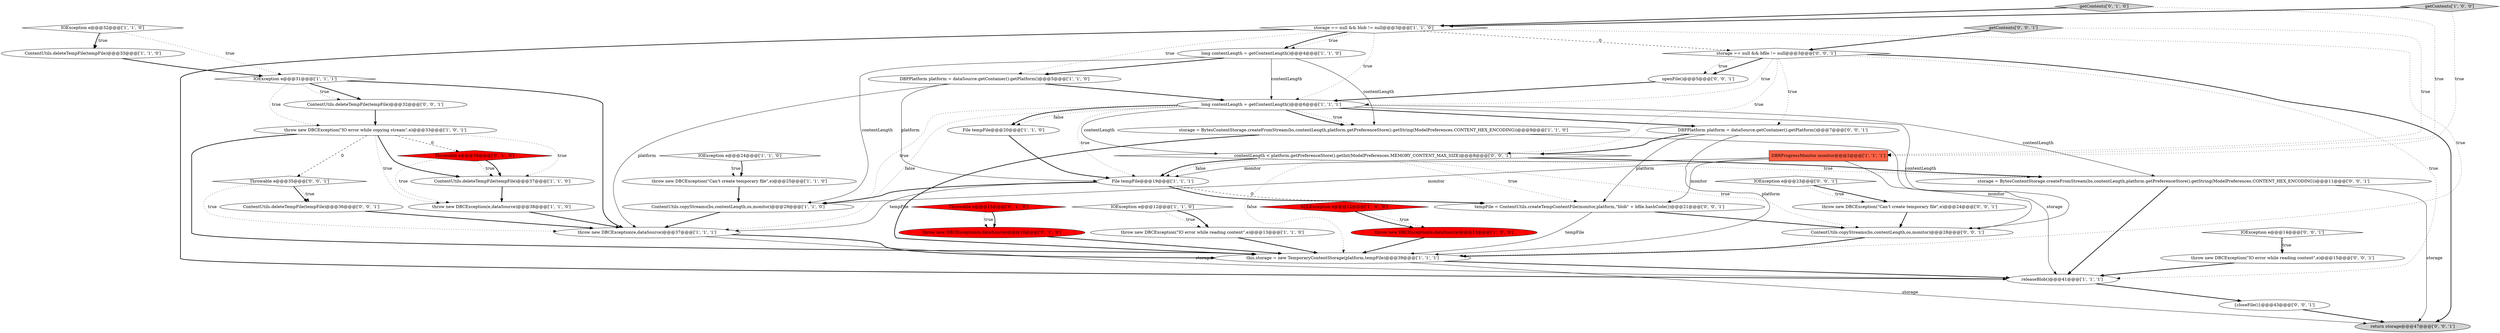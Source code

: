 digraph {
22 [style = filled, label = "this.storage = new TemporaryContentStorage(platform,tempFile)@@@39@@@['1', '1', '1']", fillcolor = white, shape = ellipse image = "AAA0AAABBB1BBB"];
6 [style = filled, label = "File tempFile@@@20@@@['1', '1', '0']", fillcolor = white, shape = ellipse image = "AAA0AAABBB1BBB"];
36 [style = filled, label = "ContentUtils.deleteTempFile(tempFile)@@@32@@@['0', '0', '1']", fillcolor = white, shape = ellipse image = "AAA0AAABBB3BBB"];
19 [style = filled, label = "throw new DBCException(\"IO error while reading content\",e)@@@13@@@['1', '1', '0']", fillcolor = white, shape = ellipse image = "AAA0AAABBB1BBB"];
26 [style = filled, label = "getContents['0', '1', '0']", fillcolor = lightgray, shape = diamond image = "AAA0AAABBB2BBB"];
37 [style = filled, label = "tempFile = ContentUtils.createTempContentFile(monitor,platform,\"blob\" + bfile.hashCode())@@@21@@@['0', '0', '1']", fillcolor = white, shape = ellipse image = "AAA0AAABBB3BBB"];
5 [style = filled, label = "storage == null && blob != null@@@3@@@['1', '1', '0']", fillcolor = white, shape = diamond image = "AAA0AAABBB1BBB"];
32 [style = filled, label = "throw new DBCException(\"IO error while reading content\",e)@@@15@@@['0', '0', '1']", fillcolor = white, shape = ellipse image = "AAA0AAABBB3BBB"];
33 [style = filled, label = "storage == null && bfile != null@@@3@@@['0', '0', '1']", fillcolor = white, shape = diamond image = "AAA0AAABBB3BBB"];
39 [style = filled, label = "openFile()@@@5@@@['0', '0', '1']", fillcolor = white, shape = ellipse image = "AAA0AAABBB3BBB"];
7 [style = filled, label = "ContentUtils.copyStreams(bs,contentLength,os,monitor)@@@29@@@['1', '1', '0']", fillcolor = white, shape = ellipse image = "AAA0AAABBB1BBB"];
11 [style = filled, label = "DBRProgressMonitor monitor@@@2@@@['1', '1', '1']", fillcolor = tomato, shape = box image = "AAA0AAABBB1BBB"];
14 [style = filled, label = "getContents['1', '0', '0']", fillcolor = lightgray, shape = diamond image = "AAA0AAABBB1BBB"];
30 [style = filled, label = "throw new DBCException(\"Can't create temporary file\",e)@@@24@@@['0', '0', '1']", fillcolor = white, shape = ellipse image = "AAA0AAABBB3BBB"];
40 [style = filled, label = "contentLength < platform.getPreferenceStore().getInt(ModelPreferences.MEMORY_CONTENT_MAX_SIZE)@@@8@@@['0', '0', '1']", fillcolor = white, shape = diamond image = "AAA0AAABBB3BBB"];
41 [style = filled, label = "return storage@@@47@@@['0', '0', '1']", fillcolor = lightgray, shape = ellipse image = "AAA0AAABBB3BBB"];
17 [style = filled, label = "DBPPlatform platform = dataSource.getContainer().getPlatform()@@@5@@@['1', '1', '0']", fillcolor = white, shape = ellipse image = "AAA0AAABBB1BBB"];
24 [style = filled, label = "long contentLength = getContentLength()@@@4@@@['1', '1', '0']", fillcolor = white, shape = ellipse image = "AAA0AAABBB1BBB"];
3 [style = filled, label = "ContentUtils.deleteTempFile(tempFile)@@@33@@@['1', '1', '0']", fillcolor = white, shape = ellipse image = "AAA0AAABBB1BBB"];
42 [style = filled, label = "ContentUtils.deleteTempFile(tempFile)@@@36@@@['0', '0', '1']", fillcolor = white, shape = ellipse image = "AAA0AAABBB3BBB"];
21 [style = filled, label = "ContentUtils.deleteTempFile(tempFile)@@@37@@@['1', '1', '0']", fillcolor = white, shape = ellipse image = "AAA0AAABBB1BBB"];
13 [style = filled, label = "storage = BytesContentStorage.createFromStream(bs,contentLength,platform.getPreferenceStore().getString(ModelPreferences.CONTENT_HEX_ENCODING))@@@9@@@['1', '1', '0']", fillcolor = white, shape = ellipse image = "AAA0AAABBB1BBB"];
16 [style = filled, label = "IOException e@@@24@@@['1', '1', '0']", fillcolor = white, shape = diamond image = "AAA0AAABBB1BBB"];
25 [style = filled, label = "throw new DBCException(e,dataSource)@@@16@@@['0', '1', '0']", fillcolor = red, shape = ellipse image = "AAA1AAABBB2BBB"];
38 [style = filled, label = "Throwable e@@@35@@@['0', '0', '1']", fillcolor = white, shape = diamond image = "AAA0AAABBB3BBB"];
2 [style = filled, label = "IOException e@@@31@@@['1', '1', '1']", fillcolor = white, shape = diamond image = "AAA0AAABBB1BBB"];
28 [style = filled, label = "Throwable e@@@36@@@['0', '1', '0']", fillcolor = red, shape = diamond image = "AAA1AAABBB2BBB"];
0 [style = filled, label = "throw new DBCException(\"IO error while copying stream\",e)@@@33@@@['1', '0', '1']", fillcolor = white, shape = ellipse image = "AAA0AAABBB1BBB"];
9 [style = filled, label = "throw new DBCException(e,dataSource)@@@13@@@['1', '0', '0']", fillcolor = red, shape = ellipse image = "AAA1AAABBB1BBB"];
10 [style = filled, label = "IOException e@@@32@@@['1', '1', '0']", fillcolor = white, shape = diamond image = "AAA0AAABBB1BBB"];
12 [style = filled, label = "long contentLength = getContentLength()@@@6@@@['1', '1', '1']", fillcolor = white, shape = ellipse image = "AAA0AAABBB1BBB"];
29 [style = filled, label = "IOException e@@@23@@@['0', '0', '1']", fillcolor = white, shape = diamond image = "AAA0AAABBB3BBB"];
44 [style = filled, label = "storage = BytesContentStorage.createFromStream(bs,contentLength,platform.getPreferenceStore().getString(ModelPreferences.CONTENT_HEX_ENCODING))@@@11@@@['0', '0', '1']", fillcolor = white, shape = ellipse image = "AAA0AAABBB3BBB"];
18 [style = filled, label = "releaseBlob()@@@41@@@['1', '1', '1']", fillcolor = white, shape = ellipse image = "AAA0AAABBB1BBB"];
27 [style = filled, label = "Throwable e@@@15@@@['0', '1', '0']", fillcolor = red, shape = diamond image = "AAA1AAABBB2BBB"];
43 [style = filled, label = "DBPPlatform platform = dataSource.getContainer().getPlatform()@@@7@@@['0', '0', '1']", fillcolor = white, shape = ellipse image = "AAA0AAABBB3BBB"];
45 [style = filled, label = "ContentUtils.copyStreams(bs,contentLength,os,monitor)@@@28@@@['0', '0', '1']", fillcolor = white, shape = ellipse image = "AAA0AAABBB3BBB"];
35 [style = filled, label = "getContents['0', '0', '1']", fillcolor = lightgray, shape = diamond image = "AAA0AAABBB3BBB"];
8 [style = filled, label = "IOException e@@@12@@@['1', '1', '0']", fillcolor = white, shape = diamond image = "AAA0AAABBB1BBB"];
1 [style = filled, label = "File tempFile@@@19@@@['1', '1', '1']", fillcolor = white, shape = ellipse image = "AAA0AAABBB1BBB"];
31 [style = filled, label = "{closeFile()}@@@43@@@['0', '0', '1']", fillcolor = white, shape = ellipse image = "AAA0AAABBB3BBB"];
4 [style = filled, label = "throw new DBCException(e,dataSource)@@@38@@@['1', '1', '0']", fillcolor = white, shape = ellipse image = "AAA0AAABBB1BBB"];
23 [style = filled, label = "throw new DBCException(\"Can't create temporary file\",e)@@@25@@@['1', '1', '0']", fillcolor = white, shape = ellipse image = "AAA0AAABBB1BBB"];
34 [style = filled, label = "IOException e@@@14@@@['0', '0', '1']", fillcolor = white, shape = diamond image = "AAA0AAABBB3BBB"];
15 [style = filled, label = "SQLException e@@@12@@@['1', '0', '0']", fillcolor = red, shape = diamond image = "AAA1AAABBB1BBB"];
20 [style = filled, label = "throw new DBCException(e,dataSource)@@@37@@@['1', '1', '1']", fillcolor = white, shape = ellipse image = "AAA0AAABBB1BBB"];
25->22 [style = bold, label=""];
29->30 [style = bold, label=""];
28->21 [style = dotted, label="true"];
12->6 [style = dotted, label="false"];
43->22 [style = solid, label="platform"];
10->3 [style = dotted, label="true"];
5->12 [style = dotted, label="true"];
40->44 [style = dotted, label="true"];
40->37 [style = dotted, label="true"];
38->42 [style = bold, label=""];
0->38 [style = dashed, label="0"];
15->9 [style = dotted, label="true"];
22->41 [style = solid, label="storage"];
37->22 [style = solid, label="tempFile"];
43->40 [style = bold, label=""];
5->24 [style = dotted, label="true"];
28->21 [style = bold, label=""];
36->0 [style = bold, label=""];
0->21 [style = dotted, label="true"];
5->22 [style = dotted, label="true"];
45->22 [style = bold, label=""];
24->17 [style = bold, label=""];
2->36 [style = bold, label=""];
11->37 [style = solid, label="monitor"];
14->11 [style = dotted, label="true"];
34->32 [style = bold, label=""];
13->22 [style = bold, label=""];
44->18 [style = bold, label=""];
32->18 [style = bold, label=""];
27->25 [style = bold, label=""];
18->31 [style = bold, label=""];
2->20 [style = bold, label=""];
44->41 [style = solid, label="storage"];
2->0 [style = dotted, label="true"];
27->25 [style = dotted, label="true"];
43->37 [style = solid, label="platform"];
38->20 [style = dotted, label="true"];
33->40 [style = dotted, label="true"];
33->41 [style = bold, label=""];
0->21 [style = bold, label=""];
24->7 [style = solid, label="contentLength"];
0->28 [style = dashed, label="0"];
24->12 [style = solid, label="contentLength"];
22->18 [style = bold, label=""];
3->2 [style = bold, label=""];
11->1 [style = solid, label="monitor"];
15->9 [style = bold, label=""];
20->18 [style = solid, label="storage"];
5->33 [style = dashed, label="0"];
39->12 [style = bold, label=""];
33->18 [style = dotted, label="true"];
31->41 [style = bold, label=""];
12->44 [style = solid, label="contentLength"];
40->22 [style = dotted, label="false"];
37->45 [style = bold, label=""];
23->7 [style = bold, label=""];
12->7 [style = dotted, label="true"];
12->40 [style = solid, label="contentLength"];
19->22 [style = bold, label=""];
17->20 [style = solid, label="platform"];
8->19 [style = dotted, label="true"];
38->42 [style = dotted, label="true"];
21->4 [style = bold, label=""];
33->39 [style = dotted, label="true"];
12->45 [style = solid, label="contentLength"];
9->22 [style = bold, label=""];
1->37 [style = dashed, label="0"];
33->12 [style = dotted, label="true"];
0->4 [style = dotted, label="true"];
5->18 [style = bold, label=""];
16->23 [style = bold, label=""];
7->20 [style = bold, label=""];
1->7 [style = bold, label=""];
12->13 [style = bold, label=""];
6->1 [style = bold, label=""];
12->13 [style = dotted, label="true"];
17->12 [style = bold, label=""];
10->2 [style = dotted, label="true"];
5->24 [style = bold, label=""];
4->20 [style = bold, label=""];
28->4 [style = dotted, label="true"];
2->36 [style = dotted, label="true"];
26->11 [style = dotted, label="true"];
12->43 [style = bold, label=""];
13->18 [style = solid, label="storage"];
40->44 [style = bold, label=""];
1->37 [style = bold, label=""];
14->5 [style = bold, label=""];
5->17 [style = dotted, label="true"];
34->32 [style = dotted, label="true"];
11->45 [style = solid, label="monitor"];
26->5 [style = bold, label=""];
33->43 [style = dotted, label="true"];
8->19 [style = bold, label=""];
24->13 [style = solid, label="contentLength"];
42->20 [style = bold, label=""];
1->20 [style = solid, label="tempFile"];
35->33 [style = bold, label=""];
12->1 [style = dotted, label="true"];
10->3 [style = bold, label=""];
12->6 [style = bold, label=""];
17->1 [style = solid, label="platform"];
16->23 [style = dotted, label="true"];
35->11 [style = dotted, label="true"];
11->7 [style = solid, label="monitor"];
20->22 [style = bold, label=""];
12->20 [style = dotted, label="false"];
40->1 [style = bold, label=""];
40->1 [style = dotted, label="false"];
33->39 [style = bold, label=""];
0->22 [style = bold, label=""];
29->30 [style = dotted, label="true"];
40->45 [style = dotted, label="true"];
30->45 [style = bold, label=""];
}
